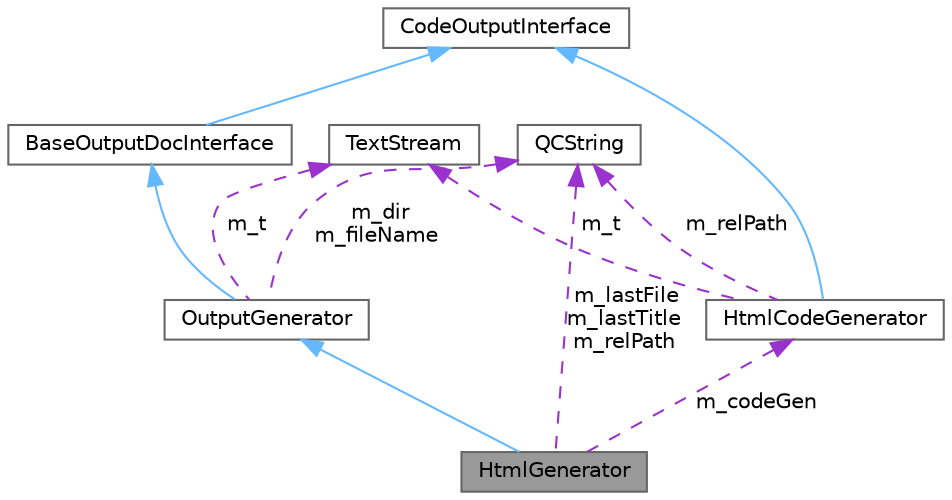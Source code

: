 digraph "HtmlGenerator"
{
 // INTERACTIVE_SVG=YES
 // LATEX_PDF_SIZE
  bgcolor="transparent";
  edge [fontname=Helvetica,fontsize=10,labelfontname=Helvetica,labelfontsize=10];
  node [fontname=Helvetica,fontsize=10,shape=box,height=0.2,width=0.4];
  Node1 [label="HtmlGenerator",height=0.2,width=0.4,color="gray40", fillcolor="grey60", style="filled", fontcolor="black",tooltip="Generator for HTML output."];
  Node2 -> Node1 [dir="back",color="steelblue1",style="solid"];
  Node2 [label="OutputGenerator",height=0.2,width=0.4,color="gray40", fillcolor="white", style="filled",URL="$d3/d8e/class_output_generator.html",tooltip="Abstract output generator."];
  Node3 -> Node2 [dir="back",color="steelblue1",style="solid"];
  Node3 [label="BaseOutputDocInterface",height=0.2,width=0.4,color="gray40", fillcolor="white", style="filled",URL="$df/d27/class_base_output_doc_interface.html",tooltip="Base Interface used for generating output outside of the comment blocks."];
  Node4 -> Node3 [dir="back",color="steelblue1",style="solid"];
  Node4 [label="CodeOutputInterface",height=0.2,width=0.4,color="gray40", fillcolor="white", style="filled",URL="$d5/d9c/class_code_output_interface.html",tooltip="Output interface for code parser."];
  Node5 -> Node2 [dir="back",color="darkorchid3",style="dashed",label=" m_t" ];
  Node5 [label="TextStream",height=0.2,width=0.4,color="gray40", fillcolor="white", style="filled",URL="$d3/d30/class_text_stream.html",tooltip="Text streaming class that buffers data."];
  Node6 -> Node2 [dir="back",color="darkorchid3",style="dashed",label=" m_dir\nm_fileName" ];
  Node6 [label="QCString",height=0.2,width=0.4,color="gray40", fillcolor="white", style="filled",URL="$d9/d45/class_q_c_string.html",tooltip="This is an alternative implementation of QCString."];
  Node6 -> Node1 [dir="back",color="darkorchid3",style="dashed",label=" m_lastFile\nm_lastTitle\nm_relPath" ];
  Node7 -> Node1 [dir="back",color="darkorchid3",style="dashed",label=" m_codeGen" ];
  Node7 [label="HtmlCodeGenerator",height=0.2,width=0.4,color="gray40", fillcolor="white", style="filled",URL="$da/db6/class_html_code_generator.html",tooltip=" "];
  Node4 -> Node7 [dir="back",color="steelblue1",style="solid"];
  Node5 -> Node7 [dir="back",color="darkorchid3",style="dashed",label=" m_t" ];
  Node6 -> Node7 [dir="back",color="darkorchid3",style="dashed",label=" m_relPath" ];
}
